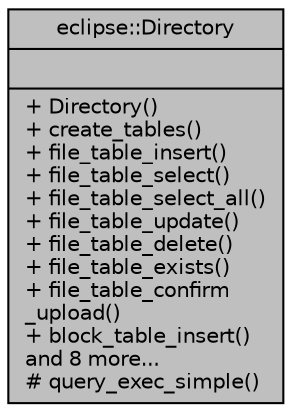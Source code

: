 digraph "eclipse::Directory"
{
  edge [fontname="Helvetica",fontsize="10",labelfontname="Helvetica",labelfontsize="10"];
  node [fontname="Helvetica",fontsize="10",shape=record];
  Node1 [label="{eclipse::Directory\n||+ Directory()\l+ create_tables()\l+ file_table_insert()\l+ file_table_select()\l+ file_table_select_all()\l+ file_table_update()\l+ file_table_delete()\l+ file_table_exists()\l+ file_table_confirm\l_upload()\l+ block_table_insert()\land 8 more...\l# query_exec_simple()\l}",height=0.2,width=0.4,color="black", fillcolor="grey75", style="filled" fontcolor="black"];
}
